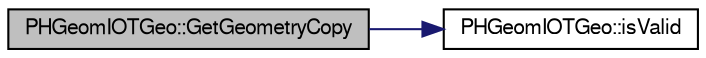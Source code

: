 digraph "PHGeomIOTGeo::GetGeometryCopy"
{
  bgcolor="transparent";
  edge [fontname="FreeSans",fontsize="10",labelfontname="FreeSans",labelfontsize="10"];
  node [fontname="FreeSans",fontsize="10",shape=record];
  rankdir="LR";
  Node1 [label="PHGeomIOTGeo::GetGeometryCopy",height=0.2,width=0.4,color="black", fillcolor="grey75", style="filled" fontcolor="black"];
  Node1 -> Node2 [color="midnightblue",fontsize="10",style="solid",fontname="FreeSans"];
  Node2 [label="PHGeomIOTGeo::isValid",height=0.2,width=0.4,color="black",URL="$de/de3/classPHGeomIOTGeo.html#a5157ac79fb48b855569c1da185511568",tooltip="isValid returns non zero if object contains vailid data "];
}
